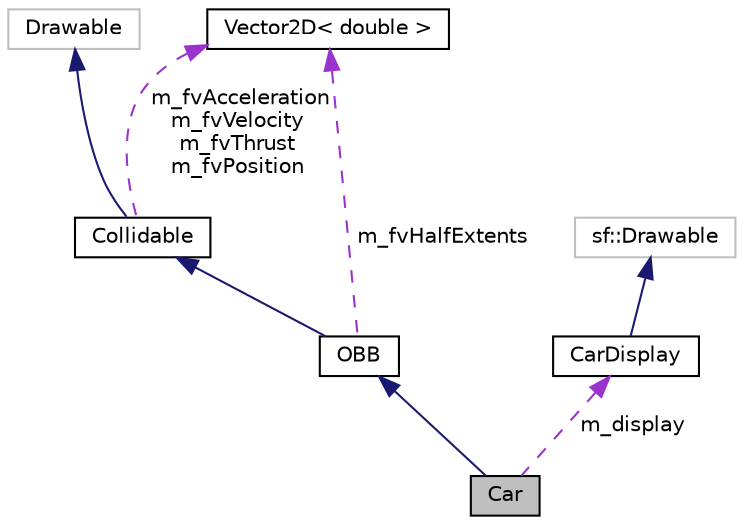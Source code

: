 digraph "Car"
{
  edge [fontname="Helvetica",fontsize="10",labelfontname="Helvetica",labelfontsize="10"];
  node [fontname="Helvetica",fontsize="10",shape=record];
  Node1 [label="Car",height=0.2,width=0.4,color="black", fillcolor="grey75", style="filled", fontcolor="black"];
  Node2 -> Node1 [dir="back",color="midnightblue",fontsize="10",style="solid",fontname="Helvetica"];
  Node2 [label="OBB",height=0.2,width=0.4,color="black", fillcolor="white", style="filled",URL="$class_o_b_b.html",tooltip="Oriented bounding box collidables to be used in the game. "];
  Node3 -> Node2 [dir="back",color="midnightblue",fontsize="10",style="solid",fontname="Helvetica"];
  Node3 [label="Collidable",height=0.2,width=0.4,color="black", fillcolor="white", style="filled",URL="$class_collidable.html",tooltip="Template class for every collidable object in the game. "];
  Node4 -> Node3 [dir="back",color="midnightblue",fontsize="10",style="solid",fontname="Helvetica"];
  Node4 [label="Drawable",height=0.2,width=0.4,color="grey75", fillcolor="white", style="filled"];
  Node5 -> Node3 [dir="back",color="darkorchid3",fontsize="10",style="dashed",label=" m_fvAcceleration\nm_fvVelocity\nm_fvThrust\nm_fvPosition" ,fontname="Helvetica"];
  Node5 [label="Vector2D\< double \>",height=0.2,width=0.4,color="black", fillcolor="white", style="filled",URL="$class_vector2_d.html"];
  Node5 -> Node2 [dir="back",color="darkorchid3",fontsize="10",style="dashed",label=" m_fvHalfExtents" ,fontname="Helvetica"];
  Node6 -> Node1 [dir="back",color="darkorchid3",fontsize="10",style="dashed",label=" m_display" ,fontname="Helvetica"];
  Node6 [label="CarDisplay",height=0.2,width=0.4,color="black", fillcolor="white", style="filled",URL="$class_car_display.html",tooltip="Displays velocity of a Car instance as an analog velocimeter. "];
  Node7 -> Node6 [dir="back",color="midnightblue",fontsize="10",style="solid",fontname="Helvetica"];
  Node7 [label="sf::Drawable",height=0.2,width=0.4,color="grey75", fillcolor="white", style="filled"];
}
